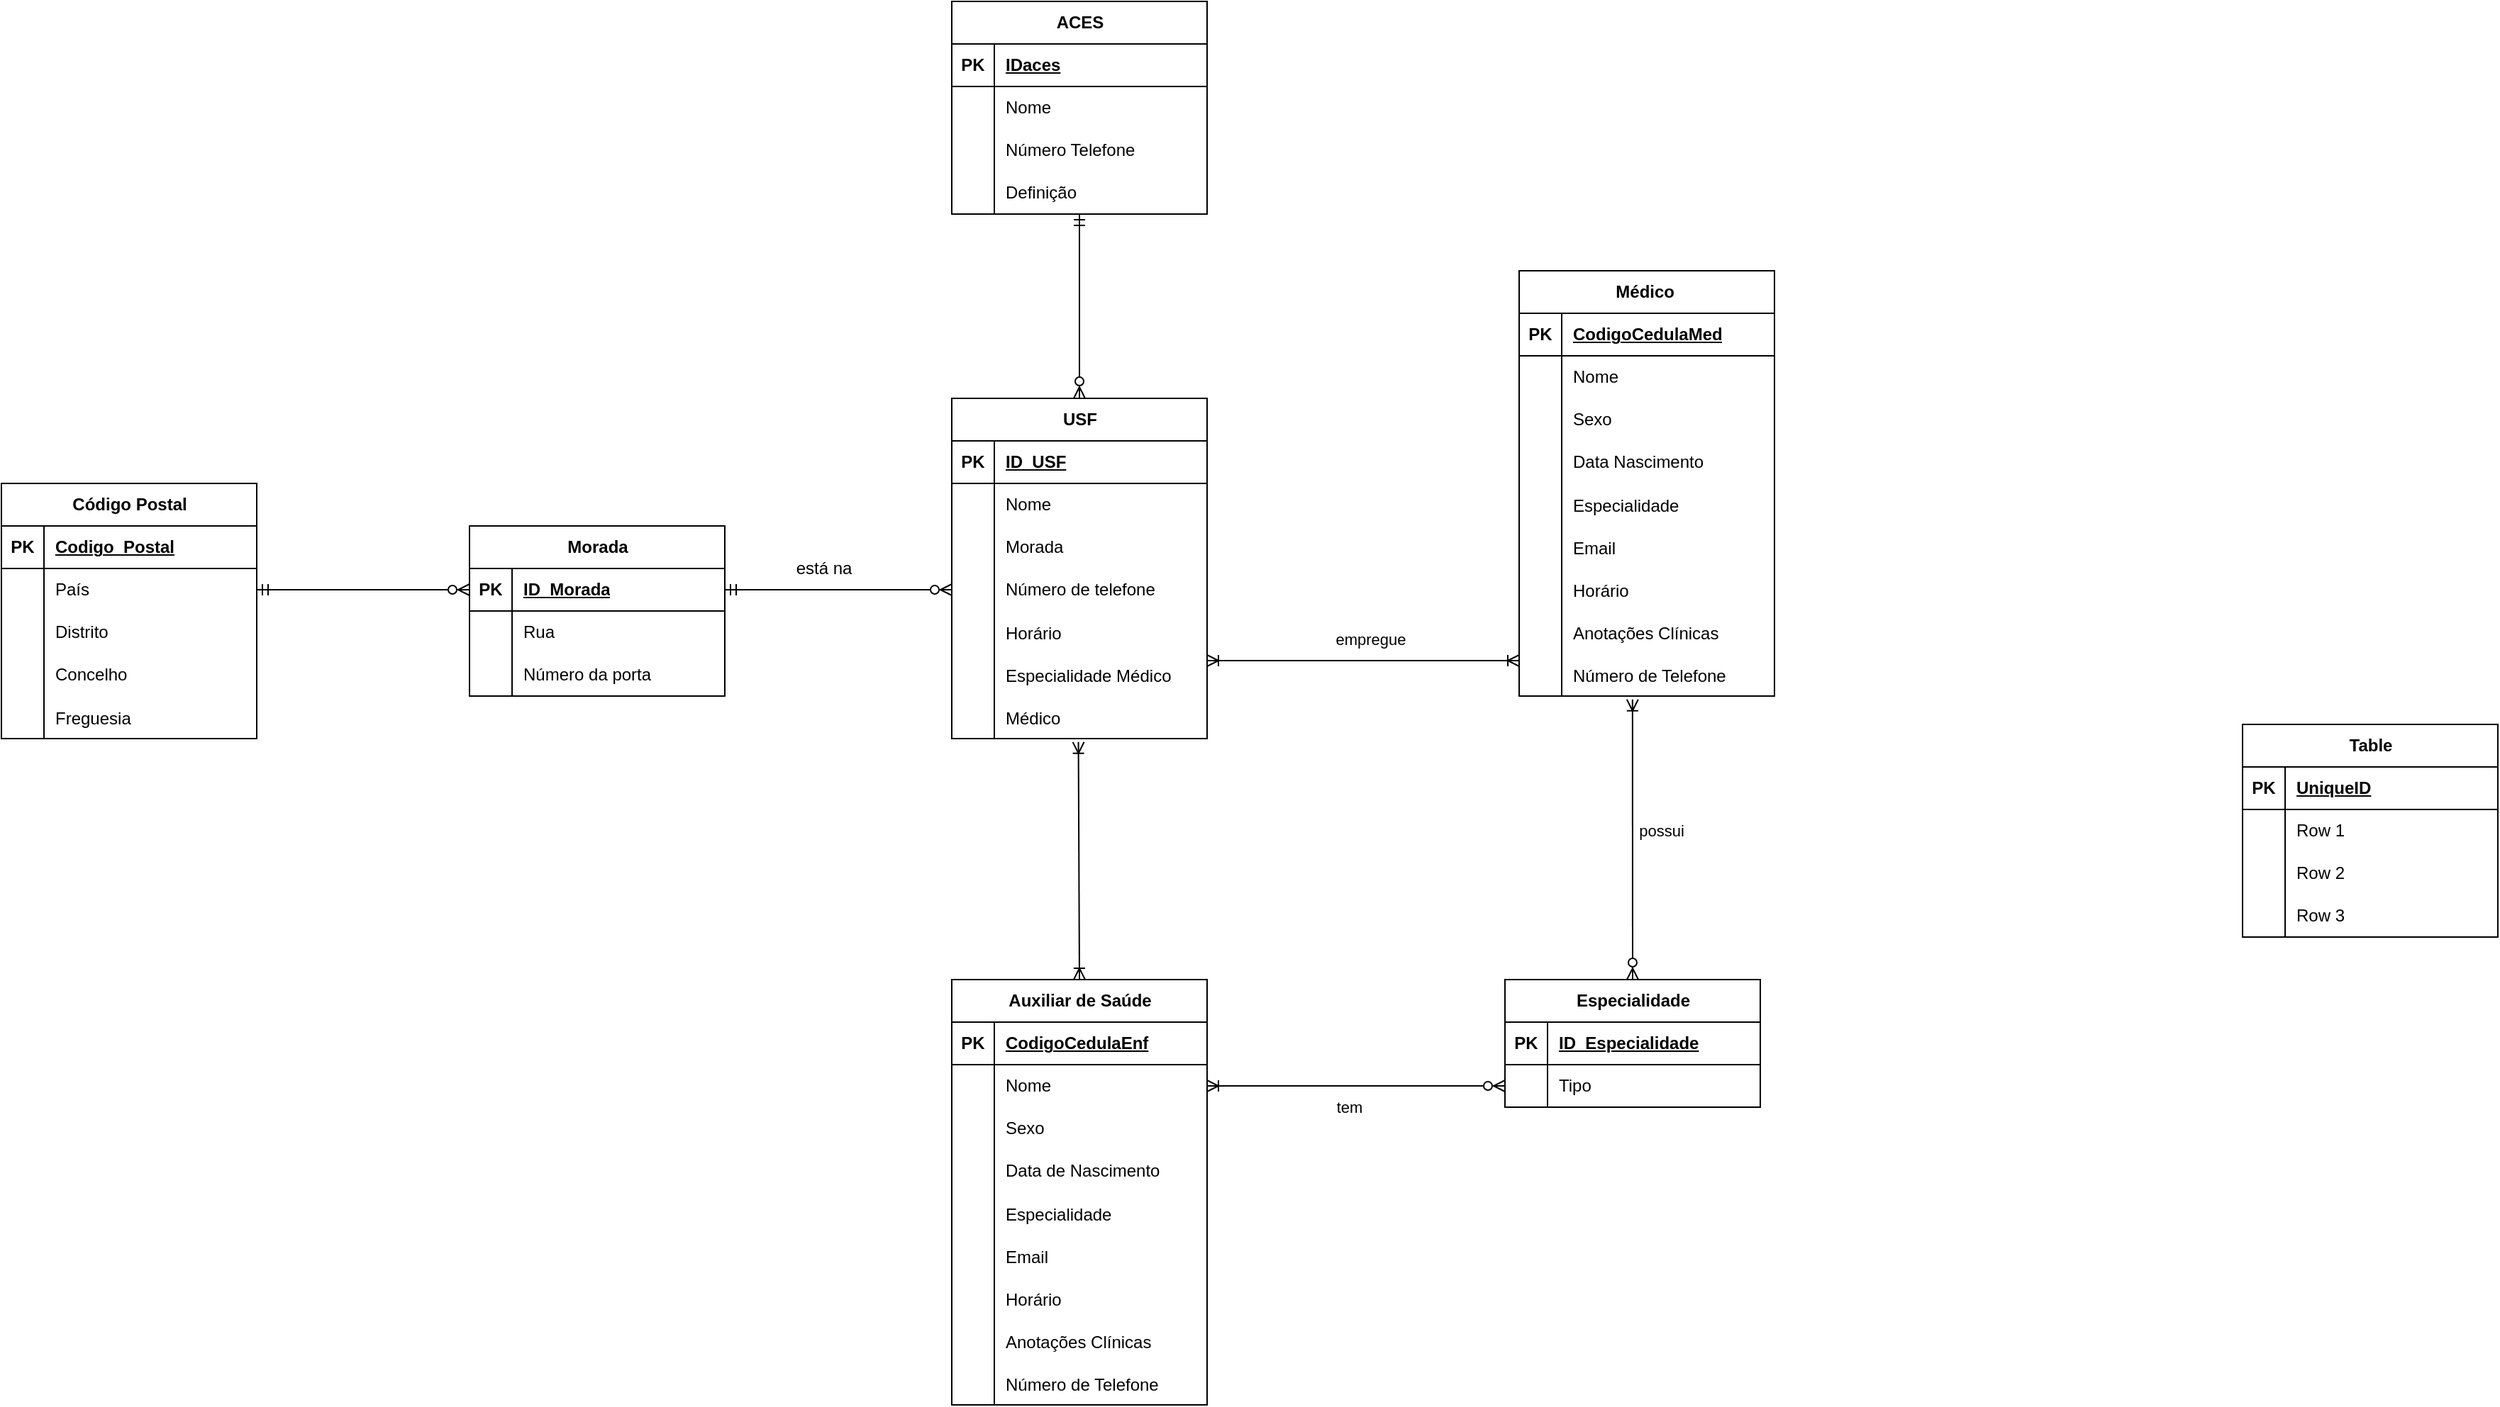 <mxfile version="22.1.7" type="device">
  <diagram id="R2lEEEUBdFMjLlhIrx00" name="Page-1">
    <mxGraphModel dx="1477" dy="1751" grid="1" gridSize="10" guides="1" tooltips="1" connect="1" arrows="1" fold="1" page="1" pageScale="1" pageWidth="850" pageHeight="1100" math="0" shadow="0" extFonts="Permanent Marker^https://fonts.googleapis.com/css?family=Permanent+Marker">
      <root>
        <mxCell id="0" />
        <mxCell id="1" parent="0" />
        <mxCell id="elpgl7ufbxn8hBwSYkPj-14" value="ACES" style="shape=table;startSize=30;container=1;collapsible=1;childLayout=tableLayout;fixedRows=1;rowLines=0;fontStyle=1;align=center;resizeLast=1;html=1;" parent="1" vertex="1">
          <mxGeometry x="860" y="-150" width="180" height="150" as="geometry" />
        </mxCell>
        <mxCell id="elpgl7ufbxn8hBwSYkPj-15" value="" style="shape=tableRow;horizontal=0;startSize=0;swimlaneHead=0;swimlaneBody=0;fillColor=none;collapsible=0;dropTarget=0;points=[[0,0.5],[1,0.5]];portConstraint=eastwest;top=0;left=0;right=0;bottom=1;" parent="elpgl7ufbxn8hBwSYkPj-14" vertex="1">
          <mxGeometry y="30" width="180" height="30" as="geometry" />
        </mxCell>
        <mxCell id="elpgl7ufbxn8hBwSYkPj-16" value="PK" style="shape=partialRectangle;connectable=0;fillColor=none;top=0;left=0;bottom=0;right=0;fontStyle=1;overflow=hidden;whiteSpace=wrap;html=1;" parent="elpgl7ufbxn8hBwSYkPj-15" vertex="1">
          <mxGeometry width="30" height="30" as="geometry">
            <mxRectangle width="30" height="30" as="alternateBounds" />
          </mxGeometry>
        </mxCell>
        <mxCell id="elpgl7ufbxn8hBwSYkPj-17" value="IDaces" style="shape=partialRectangle;connectable=0;fillColor=none;top=0;left=0;bottom=0;right=0;align=left;spacingLeft=6;fontStyle=5;overflow=hidden;whiteSpace=wrap;html=1;" parent="elpgl7ufbxn8hBwSYkPj-15" vertex="1">
          <mxGeometry x="30" width="150" height="30" as="geometry">
            <mxRectangle width="150" height="30" as="alternateBounds" />
          </mxGeometry>
        </mxCell>
        <mxCell id="elpgl7ufbxn8hBwSYkPj-18" value="" style="shape=tableRow;horizontal=0;startSize=0;swimlaneHead=0;swimlaneBody=0;fillColor=none;collapsible=0;dropTarget=0;points=[[0,0.5],[1,0.5]];portConstraint=eastwest;top=0;left=0;right=0;bottom=0;" parent="elpgl7ufbxn8hBwSYkPj-14" vertex="1">
          <mxGeometry y="60" width="180" height="30" as="geometry" />
        </mxCell>
        <mxCell id="elpgl7ufbxn8hBwSYkPj-19" value="" style="shape=partialRectangle;connectable=0;fillColor=none;top=0;left=0;bottom=0;right=0;editable=1;overflow=hidden;whiteSpace=wrap;html=1;" parent="elpgl7ufbxn8hBwSYkPj-18" vertex="1">
          <mxGeometry width="30" height="30" as="geometry">
            <mxRectangle width="30" height="30" as="alternateBounds" />
          </mxGeometry>
        </mxCell>
        <mxCell id="elpgl7ufbxn8hBwSYkPj-20" value="Nome" style="shape=partialRectangle;connectable=0;fillColor=none;top=0;left=0;bottom=0;right=0;align=left;spacingLeft=6;overflow=hidden;whiteSpace=wrap;html=1;" parent="elpgl7ufbxn8hBwSYkPj-18" vertex="1">
          <mxGeometry x="30" width="150" height="30" as="geometry">
            <mxRectangle width="150" height="30" as="alternateBounds" />
          </mxGeometry>
        </mxCell>
        <mxCell id="elpgl7ufbxn8hBwSYkPj-21" value="" style="shape=tableRow;horizontal=0;startSize=0;swimlaneHead=0;swimlaneBody=0;fillColor=none;collapsible=0;dropTarget=0;points=[[0,0.5],[1,0.5]];portConstraint=eastwest;top=0;left=0;right=0;bottom=0;" parent="elpgl7ufbxn8hBwSYkPj-14" vertex="1">
          <mxGeometry y="90" width="180" height="30" as="geometry" />
        </mxCell>
        <mxCell id="elpgl7ufbxn8hBwSYkPj-22" value="" style="shape=partialRectangle;connectable=0;fillColor=none;top=0;left=0;bottom=0;right=0;editable=1;overflow=hidden;whiteSpace=wrap;html=1;" parent="elpgl7ufbxn8hBwSYkPj-21" vertex="1">
          <mxGeometry width="30" height="30" as="geometry">
            <mxRectangle width="30" height="30" as="alternateBounds" />
          </mxGeometry>
        </mxCell>
        <mxCell id="elpgl7ufbxn8hBwSYkPj-23" value="Número Telefone" style="shape=partialRectangle;connectable=0;fillColor=none;top=0;left=0;bottom=0;right=0;align=left;spacingLeft=6;overflow=hidden;whiteSpace=wrap;html=1;" parent="elpgl7ufbxn8hBwSYkPj-21" vertex="1">
          <mxGeometry x="30" width="150" height="30" as="geometry">
            <mxRectangle width="150" height="30" as="alternateBounds" />
          </mxGeometry>
        </mxCell>
        <mxCell id="elpgl7ufbxn8hBwSYkPj-24" value="" style="shape=tableRow;horizontal=0;startSize=0;swimlaneHead=0;swimlaneBody=0;fillColor=none;collapsible=0;dropTarget=0;points=[[0,0.5],[1,0.5]];portConstraint=eastwest;top=0;left=0;right=0;bottom=0;" parent="elpgl7ufbxn8hBwSYkPj-14" vertex="1">
          <mxGeometry y="120" width="180" height="30" as="geometry" />
        </mxCell>
        <mxCell id="elpgl7ufbxn8hBwSYkPj-25" value="" style="shape=partialRectangle;connectable=0;fillColor=none;top=0;left=0;bottom=0;right=0;editable=1;overflow=hidden;whiteSpace=wrap;html=1;" parent="elpgl7ufbxn8hBwSYkPj-24" vertex="1">
          <mxGeometry width="30" height="30" as="geometry">
            <mxRectangle width="30" height="30" as="alternateBounds" />
          </mxGeometry>
        </mxCell>
        <mxCell id="elpgl7ufbxn8hBwSYkPj-26" value="Definição" style="shape=partialRectangle;connectable=0;fillColor=none;top=0;left=0;bottom=0;right=0;align=left;spacingLeft=6;overflow=hidden;whiteSpace=wrap;html=1;" parent="elpgl7ufbxn8hBwSYkPj-24" vertex="1">
          <mxGeometry x="30" width="150" height="30" as="geometry">
            <mxRectangle width="150" height="30" as="alternateBounds" />
          </mxGeometry>
        </mxCell>
        <mxCell id="elpgl7ufbxn8hBwSYkPj-40" value="Especialidade" style="shape=table;startSize=30;container=1;collapsible=1;childLayout=tableLayout;fixedRows=1;rowLines=0;fontStyle=1;align=center;resizeLast=1;html=1;" parent="1" vertex="1">
          <mxGeometry x="1250" y="540" width="180" height="90" as="geometry" />
        </mxCell>
        <mxCell id="elpgl7ufbxn8hBwSYkPj-41" value="" style="shape=tableRow;horizontal=0;startSize=0;swimlaneHead=0;swimlaneBody=0;fillColor=none;collapsible=0;dropTarget=0;points=[[0,0.5],[1,0.5]];portConstraint=eastwest;top=0;left=0;right=0;bottom=1;" parent="elpgl7ufbxn8hBwSYkPj-40" vertex="1">
          <mxGeometry y="30" width="180" height="30" as="geometry" />
        </mxCell>
        <mxCell id="elpgl7ufbxn8hBwSYkPj-42" value="PK" style="shape=partialRectangle;connectable=0;fillColor=none;top=0;left=0;bottom=0;right=0;fontStyle=1;overflow=hidden;whiteSpace=wrap;html=1;" parent="elpgl7ufbxn8hBwSYkPj-41" vertex="1">
          <mxGeometry width="30" height="30" as="geometry">
            <mxRectangle width="30" height="30" as="alternateBounds" />
          </mxGeometry>
        </mxCell>
        <mxCell id="elpgl7ufbxn8hBwSYkPj-43" value="ID_Especialidade" style="shape=partialRectangle;connectable=0;fillColor=none;top=0;left=0;bottom=0;right=0;align=left;spacingLeft=6;fontStyle=5;overflow=hidden;whiteSpace=wrap;html=1;" parent="elpgl7ufbxn8hBwSYkPj-41" vertex="1">
          <mxGeometry x="30" width="150" height="30" as="geometry">
            <mxRectangle width="150" height="30" as="alternateBounds" />
          </mxGeometry>
        </mxCell>
        <mxCell id="elpgl7ufbxn8hBwSYkPj-44" value="" style="shape=tableRow;horizontal=0;startSize=0;swimlaneHead=0;swimlaneBody=0;fillColor=none;collapsible=0;dropTarget=0;points=[[0,0.5],[1,0.5]];portConstraint=eastwest;top=0;left=0;right=0;bottom=0;" parent="elpgl7ufbxn8hBwSYkPj-40" vertex="1">
          <mxGeometry y="60" width="180" height="30" as="geometry" />
        </mxCell>
        <mxCell id="elpgl7ufbxn8hBwSYkPj-45" value="" style="shape=partialRectangle;connectable=0;fillColor=none;top=0;left=0;bottom=0;right=0;editable=1;overflow=hidden;whiteSpace=wrap;html=1;" parent="elpgl7ufbxn8hBwSYkPj-44" vertex="1">
          <mxGeometry width="30" height="30" as="geometry">
            <mxRectangle width="30" height="30" as="alternateBounds" />
          </mxGeometry>
        </mxCell>
        <mxCell id="elpgl7ufbxn8hBwSYkPj-46" value="Tipo" style="shape=partialRectangle;connectable=0;fillColor=none;top=0;left=0;bottom=0;right=0;align=left;spacingLeft=6;overflow=hidden;whiteSpace=wrap;html=1;" parent="elpgl7ufbxn8hBwSYkPj-44" vertex="1">
          <mxGeometry x="30" width="150" height="30" as="geometry">
            <mxRectangle width="150" height="30" as="alternateBounds" />
          </mxGeometry>
        </mxCell>
        <mxCell id="elpgl7ufbxn8hBwSYkPj-66" value="Código Postal" style="shape=table;startSize=30;container=1;collapsible=1;childLayout=tableLayout;fixedRows=1;rowLines=0;fontStyle=1;align=center;resizeLast=1;html=1;" parent="1" vertex="1">
          <mxGeometry x="190" y="190" width="180" height="180" as="geometry" />
        </mxCell>
        <mxCell id="elpgl7ufbxn8hBwSYkPj-67" value="" style="shape=tableRow;horizontal=0;startSize=0;swimlaneHead=0;swimlaneBody=0;fillColor=none;collapsible=0;dropTarget=0;points=[[0,0.5],[1,0.5]];portConstraint=eastwest;top=0;left=0;right=0;bottom=1;" parent="elpgl7ufbxn8hBwSYkPj-66" vertex="1">
          <mxGeometry y="30" width="180" height="30" as="geometry" />
        </mxCell>
        <mxCell id="elpgl7ufbxn8hBwSYkPj-68" value="PK" style="shape=partialRectangle;connectable=0;fillColor=none;top=0;left=0;bottom=0;right=0;fontStyle=1;overflow=hidden;whiteSpace=wrap;html=1;" parent="elpgl7ufbxn8hBwSYkPj-67" vertex="1">
          <mxGeometry width="30" height="30" as="geometry">
            <mxRectangle width="30" height="30" as="alternateBounds" />
          </mxGeometry>
        </mxCell>
        <mxCell id="elpgl7ufbxn8hBwSYkPj-69" value="Codigo_Postal" style="shape=partialRectangle;connectable=0;fillColor=none;top=0;left=0;bottom=0;right=0;align=left;spacingLeft=6;fontStyle=5;overflow=hidden;whiteSpace=wrap;html=1;" parent="elpgl7ufbxn8hBwSYkPj-67" vertex="1">
          <mxGeometry x="30" width="150" height="30" as="geometry">
            <mxRectangle width="150" height="30" as="alternateBounds" />
          </mxGeometry>
        </mxCell>
        <mxCell id="elpgl7ufbxn8hBwSYkPj-70" value="" style="shape=tableRow;horizontal=0;startSize=0;swimlaneHead=0;swimlaneBody=0;fillColor=none;collapsible=0;dropTarget=0;points=[[0,0.5],[1,0.5]];portConstraint=eastwest;top=0;left=0;right=0;bottom=0;" parent="elpgl7ufbxn8hBwSYkPj-66" vertex="1">
          <mxGeometry y="60" width="180" height="30" as="geometry" />
        </mxCell>
        <mxCell id="elpgl7ufbxn8hBwSYkPj-71" value="" style="shape=partialRectangle;connectable=0;fillColor=none;top=0;left=0;bottom=0;right=0;editable=1;overflow=hidden;whiteSpace=wrap;html=1;" parent="elpgl7ufbxn8hBwSYkPj-70" vertex="1">
          <mxGeometry width="30" height="30" as="geometry">
            <mxRectangle width="30" height="30" as="alternateBounds" />
          </mxGeometry>
        </mxCell>
        <mxCell id="elpgl7ufbxn8hBwSYkPj-72" value="País" style="shape=partialRectangle;connectable=0;fillColor=none;top=0;left=0;bottom=0;right=0;align=left;spacingLeft=6;overflow=hidden;whiteSpace=wrap;html=1;" parent="elpgl7ufbxn8hBwSYkPj-70" vertex="1">
          <mxGeometry x="30" width="150" height="30" as="geometry">
            <mxRectangle width="150" height="30" as="alternateBounds" />
          </mxGeometry>
        </mxCell>
        <mxCell id="elpgl7ufbxn8hBwSYkPj-73" value="" style="shape=tableRow;horizontal=0;startSize=0;swimlaneHead=0;swimlaneBody=0;fillColor=none;collapsible=0;dropTarget=0;points=[[0,0.5],[1,0.5]];portConstraint=eastwest;top=0;left=0;right=0;bottom=0;" parent="elpgl7ufbxn8hBwSYkPj-66" vertex="1">
          <mxGeometry y="90" width="180" height="30" as="geometry" />
        </mxCell>
        <mxCell id="elpgl7ufbxn8hBwSYkPj-74" value="" style="shape=partialRectangle;connectable=0;fillColor=none;top=0;left=0;bottom=0;right=0;editable=1;overflow=hidden;whiteSpace=wrap;html=1;" parent="elpgl7ufbxn8hBwSYkPj-73" vertex="1">
          <mxGeometry width="30" height="30" as="geometry">
            <mxRectangle width="30" height="30" as="alternateBounds" />
          </mxGeometry>
        </mxCell>
        <mxCell id="elpgl7ufbxn8hBwSYkPj-75" value="Distrito" style="shape=partialRectangle;connectable=0;fillColor=none;top=0;left=0;bottom=0;right=0;align=left;spacingLeft=6;overflow=hidden;whiteSpace=wrap;html=1;" parent="elpgl7ufbxn8hBwSYkPj-73" vertex="1">
          <mxGeometry x="30" width="150" height="30" as="geometry">
            <mxRectangle width="150" height="30" as="alternateBounds" />
          </mxGeometry>
        </mxCell>
        <mxCell id="elpgl7ufbxn8hBwSYkPj-76" value="" style="shape=tableRow;horizontal=0;startSize=0;swimlaneHead=0;swimlaneBody=0;fillColor=none;collapsible=0;dropTarget=0;points=[[0,0.5],[1,0.5]];portConstraint=eastwest;top=0;left=0;right=0;bottom=0;" parent="elpgl7ufbxn8hBwSYkPj-66" vertex="1">
          <mxGeometry y="120" width="180" height="30" as="geometry" />
        </mxCell>
        <mxCell id="elpgl7ufbxn8hBwSYkPj-77" value="" style="shape=partialRectangle;connectable=0;fillColor=none;top=0;left=0;bottom=0;right=0;editable=1;overflow=hidden;whiteSpace=wrap;html=1;" parent="elpgl7ufbxn8hBwSYkPj-76" vertex="1">
          <mxGeometry width="30" height="30" as="geometry">
            <mxRectangle width="30" height="30" as="alternateBounds" />
          </mxGeometry>
        </mxCell>
        <mxCell id="elpgl7ufbxn8hBwSYkPj-78" value="Concelho" style="shape=partialRectangle;connectable=0;fillColor=none;top=0;left=0;bottom=0;right=0;align=left;spacingLeft=6;overflow=hidden;whiteSpace=wrap;html=1;" parent="elpgl7ufbxn8hBwSYkPj-76" vertex="1">
          <mxGeometry x="30" width="150" height="30" as="geometry">
            <mxRectangle width="150" height="30" as="alternateBounds" />
          </mxGeometry>
        </mxCell>
        <mxCell id="pDfjs0DP6mjAbWYFctpb-4" value="" style="shape=tableRow;horizontal=0;startSize=0;swimlaneHead=0;swimlaneBody=0;fillColor=none;collapsible=0;dropTarget=0;points=[[0,0.5],[1,0.5]];portConstraint=eastwest;top=0;left=0;right=0;bottom=0;" vertex="1" parent="elpgl7ufbxn8hBwSYkPj-66">
          <mxGeometry y="150" width="180" height="30" as="geometry" />
        </mxCell>
        <mxCell id="pDfjs0DP6mjAbWYFctpb-5" value="" style="shape=partialRectangle;connectable=0;fillColor=none;top=0;left=0;bottom=0;right=0;editable=1;overflow=hidden;" vertex="1" parent="pDfjs0DP6mjAbWYFctpb-4">
          <mxGeometry width="30" height="30" as="geometry">
            <mxRectangle width="30" height="30" as="alternateBounds" />
          </mxGeometry>
        </mxCell>
        <mxCell id="pDfjs0DP6mjAbWYFctpb-6" value="Freguesia" style="shape=partialRectangle;connectable=0;fillColor=none;top=0;left=0;bottom=0;right=0;align=left;spacingLeft=6;overflow=hidden;" vertex="1" parent="pDfjs0DP6mjAbWYFctpb-4">
          <mxGeometry x="30" width="150" height="30" as="geometry">
            <mxRectangle width="150" height="30" as="alternateBounds" />
          </mxGeometry>
        </mxCell>
        <mxCell id="elpgl7ufbxn8hBwSYkPj-79" value="Morada" style="shape=table;startSize=30;container=1;collapsible=1;childLayout=tableLayout;fixedRows=1;rowLines=0;fontStyle=1;align=center;resizeLast=1;html=1;" parent="1" vertex="1">
          <mxGeometry x="520" y="220" width="180" height="120" as="geometry" />
        </mxCell>
        <mxCell id="elpgl7ufbxn8hBwSYkPj-80" value="" style="shape=tableRow;horizontal=0;startSize=0;swimlaneHead=0;swimlaneBody=0;fillColor=none;collapsible=0;dropTarget=0;points=[[0,0.5],[1,0.5]];portConstraint=eastwest;top=0;left=0;right=0;bottom=1;" parent="elpgl7ufbxn8hBwSYkPj-79" vertex="1">
          <mxGeometry y="30" width="180" height="30" as="geometry" />
        </mxCell>
        <mxCell id="elpgl7ufbxn8hBwSYkPj-81" value="PK" style="shape=partialRectangle;connectable=0;fillColor=none;top=0;left=0;bottom=0;right=0;fontStyle=1;overflow=hidden;whiteSpace=wrap;html=1;" parent="elpgl7ufbxn8hBwSYkPj-80" vertex="1">
          <mxGeometry width="30" height="30" as="geometry">
            <mxRectangle width="30" height="30" as="alternateBounds" />
          </mxGeometry>
        </mxCell>
        <mxCell id="elpgl7ufbxn8hBwSYkPj-82" value="ID_Morada" style="shape=partialRectangle;connectable=0;fillColor=none;top=0;left=0;bottom=0;right=0;align=left;spacingLeft=6;fontStyle=5;overflow=hidden;whiteSpace=wrap;html=1;" parent="elpgl7ufbxn8hBwSYkPj-80" vertex="1">
          <mxGeometry x="30" width="150" height="30" as="geometry">
            <mxRectangle width="150" height="30" as="alternateBounds" />
          </mxGeometry>
        </mxCell>
        <mxCell id="elpgl7ufbxn8hBwSYkPj-83" value="" style="shape=tableRow;horizontal=0;startSize=0;swimlaneHead=0;swimlaneBody=0;fillColor=none;collapsible=0;dropTarget=0;points=[[0,0.5],[1,0.5]];portConstraint=eastwest;top=0;left=0;right=0;bottom=0;" parent="elpgl7ufbxn8hBwSYkPj-79" vertex="1">
          <mxGeometry y="60" width="180" height="30" as="geometry" />
        </mxCell>
        <mxCell id="elpgl7ufbxn8hBwSYkPj-84" value="" style="shape=partialRectangle;connectable=0;fillColor=none;top=0;left=0;bottom=0;right=0;editable=1;overflow=hidden;whiteSpace=wrap;html=1;" parent="elpgl7ufbxn8hBwSYkPj-83" vertex="1">
          <mxGeometry width="30" height="30" as="geometry">
            <mxRectangle width="30" height="30" as="alternateBounds" />
          </mxGeometry>
        </mxCell>
        <mxCell id="elpgl7ufbxn8hBwSYkPj-85" value="Rua" style="shape=partialRectangle;connectable=0;fillColor=none;top=0;left=0;bottom=0;right=0;align=left;spacingLeft=6;overflow=hidden;whiteSpace=wrap;html=1;" parent="elpgl7ufbxn8hBwSYkPj-83" vertex="1">
          <mxGeometry x="30" width="150" height="30" as="geometry">
            <mxRectangle width="150" height="30" as="alternateBounds" />
          </mxGeometry>
        </mxCell>
        <mxCell id="elpgl7ufbxn8hBwSYkPj-86" value="" style="shape=tableRow;horizontal=0;startSize=0;swimlaneHead=0;swimlaneBody=0;fillColor=none;collapsible=0;dropTarget=0;points=[[0,0.5],[1,0.5]];portConstraint=eastwest;top=0;left=0;right=0;bottom=0;" parent="elpgl7ufbxn8hBwSYkPj-79" vertex="1">
          <mxGeometry y="90" width="180" height="30" as="geometry" />
        </mxCell>
        <mxCell id="elpgl7ufbxn8hBwSYkPj-87" value="" style="shape=partialRectangle;connectable=0;fillColor=none;top=0;left=0;bottom=0;right=0;editable=1;overflow=hidden;whiteSpace=wrap;html=1;" parent="elpgl7ufbxn8hBwSYkPj-86" vertex="1">
          <mxGeometry width="30" height="30" as="geometry">
            <mxRectangle width="30" height="30" as="alternateBounds" />
          </mxGeometry>
        </mxCell>
        <mxCell id="elpgl7ufbxn8hBwSYkPj-88" value="Número da porta" style="shape=partialRectangle;connectable=0;fillColor=none;top=0;left=0;bottom=0;right=0;align=left;spacingLeft=6;overflow=hidden;whiteSpace=wrap;html=1;" parent="elpgl7ufbxn8hBwSYkPj-86" vertex="1">
          <mxGeometry x="30" width="150" height="30" as="geometry">
            <mxRectangle width="150" height="30" as="alternateBounds" />
          </mxGeometry>
        </mxCell>
        <mxCell id="elpgl7ufbxn8hBwSYkPj-105" value="" style="fontSize=12;html=1;endArrow=ERzeroToMany;startArrow=ERmandOne;rounded=0;entryX=0.5;entryY=0;entryDx=0;entryDy=0;" parent="1" source="elpgl7ufbxn8hBwSYkPj-24" target="1Ovfz1eOxjqDAELUPtGN-67" edge="1">
          <mxGeometry width="100" height="100" relative="1" as="geometry">
            <mxPoint x="610" y="110" as="sourcePoint" />
            <mxPoint x="950" y="240" as="targetPoint" />
          </mxGeometry>
        </mxCell>
        <mxCell id="elpgl7ufbxn8hBwSYkPj-109" value="" style="fontSize=12;html=1;endArrow=ERoneToMany;startArrow=ERoneToMany;rounded=0;exitX=1;exitY=0.5;exitDx=0;exitDy=0;" parent="1" edge="1">
          <mxGeometry width="100" height="100" relative="1" as="geometry">
            <mxPoint x="1040" y="315" as="sourcePoint" />
            <mxPoint x="1260" y="315" as="targetPoint" />
          </mxGeometry>
        </mxCell>
        <mxCell id="elpgl7ufbxn8hBwSYkPj-122" value="empregue" style="edgeLabel;html=1;align=center;verticalAlign=middle;resizable=0;points=[];" parent="elpgl7ufbxn8hBwSYkPj-109" vertex="1" connectable="0">
          <mxGeometry x="0.039" y="1" relative="1" as="geometry">
            <mxPoint y="-14" as="offset" />
          </mxGeometry>
        </mxCell>
        <mxCell id="elpgl7ufbxn8hBwSYkPj-110" value="" style="fontSize=12;html=1;endArrow=ERoneToMany;startArrow=ERzeroToMany;rounded=0;exitX=0.5;exitY=0;exitDx=0;exitDy=0;entryX=0.444;entryY=1.078;entryDx=0;entryDy=0;entryPerimeter=0;" parent="1" source="elpgl7ufbxn8hBwSYkPj-40" target="1Ovfz1eOxjqDAELUPtGN-32" edge="1">
          <mxGeometry width="100" height="100" relative="1" as="geometry">
            <mxPoint x="1340" y="100" as="sourcePoint" />
            <mxPoint x="1340" y="390" as="targetPoint" />
          </mxGeometry>
        </mxCell>
        <mxCell id="elpgl7ufbxn8hBwSYkPj-124" value="possui" style="edgeLabel;html=1;align=center;verticalAlign=middle;resizable=0;points=[];" parent="elpgl7ufbxn8hBwSYkPj-110" vertex="1" connectable="0">
          <mxGeometry x="0.062" relative="1" as="geometry">
            <mxPoint x="20" as="offset" />
          </mxGeometry>
        </mxCell>
        <mxCell id="elpgl7ufbxn8hBwSYkPj-111" value="" style="fontSize=12;html=1;endArrow=ERoneToMany;startArrow=ERzeroToMany;rounded=0;entryX=1;entryY=0.5;entryDx=0;entryDy=0;exitX=0;exitY=0.5;exitDx=0;exitDy=0;" parent="1" source="elpgl7ufbxn8hBwSYkPj-44" target="1Ovfz1eOxjqDAELUPtGN-40" edge="1">
          <mxGeometry width="100" height="100" relative="1" as="geometry">
            <mxPoint x="1430" y="30" as="sourcePoint" />
            <mxPoint x="1040" y="615" as="targetPoint" />
          </mxGeometry>
        </mxCell>
        <mxCell id="elpgl7ufbxn8hBwSYkPj-123" value="tem" style="edgeLabel;html=1;align=center;verticalAlign=middle;resizable=0;points=[];" parent="elpgl7ufbxn8hBwSYkPj-111" vertex="1" connectable="0">
          <mxGeometry x="0.208" y="1" relative="1" as="geometry">
            <mxPoint x="17" y="14" as="offset" />
          </mxGeometry>
        </mxCell>
        <mxCell id="elpgl7ufbxn8hBwSYkPj-112" value="" style="fontSize=12;html=1;endArrow=ERoneToMany;startArrow=ERoneToMany;rounded=0;entryX=0.5;entryY=0;entryDx=0;entryDy=0;exitX=0.496;exitY=1.08;exitDx=0;exitDy=0;exitPerimeter=0;" parent="1" source="1Ovfz1eOxjqDAELUPtGN-86" target="1Ovfz1eOxjqDAELUPtGN-36" edge="1">
          <mxGeometry width="100" height="100" relative="1" as="geometry">
            <mxPoint x="950" y="390" as="sourcePoint" />
            <mxPoint x="950" y="540" as="targetPoint" />
          </mxGeometry>
        </mxCell>
        <mxCell id="1Ovfz1eOxjqDAELUPtGN-4" value="Médico&amp;nbsp;" style="shape=table;startSize=30;container=1;collapsible=1;childLayout=tableLayout;fixedRows=1;rowLines=0;fontStyle=1;align=center;resizeLast=1;html=1;" parent="1" vertex="1">
          <mxGeometry x="1260" y="40" width="180" height="300" as="geometry" />
        </mxCell>
        <mxCell id="1Ovfz1eOxjqDAELUPtGN-5" value="" style="shape=tableRow;horizontal=0;startSize=0;swimlaneHead=0;swimlaneBody=0;fillColor=none;collapsible=0;dropTarget=0;points=[[0,0.5],[1,0.5]];portConstraint=eastwest;top=0;left=0;right=0;bottom=1;" parent="1Ovfz1eOxjqDAELUPtGN-4" vertex="1">
          <mxGeometry y="30" width="180" height="30" as="geometry" />
        </mxCell>
        <mxCell id="1Ovfz1eOxjqDAELUPtGN-6" value="PK" style="shape=partialRectangle;connectable=0;fillColor=none;top=0;left=0;bottom=0;right=0;fontStyle=1;overflow=hidden;whiteSpace=wrap;html=1;" parent="1Ovfz1eOxjqDAELUPtGN-5" vertex="1">
          <mxGeometry width="30" height="30" as="geometry">
            <mxRectangle width="30" height="30" as="alternateBounds" />
          </mxGeometry>
        </mxCell>
        <mxCell id="1Ovfz1eOxjqDAELUPtGN-7" value="CodigoCedulaMed" style="shape=partialRectangle;connectable=0;fillColor=none;top=0;left=0;bottom=0;right=0;align=left;spacingLeft=6;fontStyle=5;overflow=hidden;whiteSpace=wrap;html=1;" parent="1Ovfz1eOxjqDAELUPtGN-5" vertex="1">
          <mxGeometry x="30" width="150" height="30" as="geometry">
            <mxRectangle width="150" height="30" as="alternateBounds" />
          </mxGeometry>
        </mxCell>
        <mxCell id="1Ovfz1eOxjqDAELUPtGN-11" value="" style="shape=tableRow;horizontal=0;startSize=0;swimlaneHead=0;swimlaneBody=0;fillColor=none;collapsible=0;dropTarget=0;points=[[0,0.5],[1,0.5]];portConstraint=eastwest;top=0;left=0;right=0;bottom=0;" parent="1Ovfz1eOxjqDAELUPtGN-4" vertex="1">
          <mxGeometry y="60" width="180" height="30" as="geometry" />
        </mxCell>
        <mxCell id="1Ovfz1eOxjqDAELUPtGN-12" value="" style="shape=partialRectangle;connectable=0;fillColor=none;top=0;left=0;bottom=0;right=0;editable=1;overflow=hidden;whiteSpace=wrap;html=1;" parent="1Ovfz1eOxjqDAELUPtGN-11" vertex="1">
          <mxGeometry width="30" height="30" as="geometry">
            <mxRectangle width="30" height="30" as="alternateBounds" />
          </mxGeometry>
        </mxCell>
        <mxCell id="1Ovfz1eOxjqDAELUPtGN-13" value="Nome" style="shape=partialRectangle;connectable=0;fillColor=none;top=0;left=0;bottom=0;right=0;align=left;spacingLeft=6;overflow=hidden;whiteSpace=wrap;html=1;" parent="1Ovfz1eOxjqDAELUPtGN-11" vertex="1">
          <mxGeometry x="30" width="150" height="30" as="geometry">
            <mxRectangle width="150" height="30" as="alternateBounds" />
          </mxGeometry>
        </mxCell>
        <mxCell id="1Ovfz1eOxjqDAELUPtGN-14" value="" style="shape=tableRow;horizontal=0;startSize=0;swimlaneHead=0;swimlaneBody=0;fillColor=none;collapsible=0;dropTarget=0;points=[[0,0.5],[1,0.5]];portConstraint=eastwest;top=0;left=0;right=0;bottom=0;" parent="1Ovfz1eOxjqDAELUPtGN-4" vertex="1">
          <mxGeometry y="90" width="180" height="30" as="geometry" />
        </mxCell>
        <mxCell id="1Ovfz1eOxjqDAELUPtGN-15" value="" style="shape=partialRectangle;connectable=0;fillColor=none;top=0;left=0;bottom=0;right=0;editable=1;overflow=hidden;whiteSpace=wrap;html=1;" parent="1Ovfz1eOxjqDAELUPtGN-14" vertex="1">
          <mxGeometry width="30" height="30" as="geometry">
            <mxRectangle width="30" height="30" as="alternateBounds" />
          </mxGeometry>
        </mxCell>
        <mxCell id="1Ovfz1eOxjqDAELUPtGN-16" value="Sexo" style="shape=partialRectangle;connectable=0;fillColor=none;top=0;left=0;bottom=0;right=0;align=left;spacingLeft=6;overflow=hidden;whiteSpace=wrap;html=1;" parent="1Ovfz1eOxjqDAELUPtGN-14" vertex="1">
          <mxGeometry x="30" width="150" height="30" as="geometry">
            <mxRectangle width="150" height="30" as="alternateBounds" />
          </mxGeometry>
        </mxCell>
        <mxCell id="1Ovfz1eOxjqDAELUPtGN-17" value="" style="shape=tableRow;horizontal=0;startSize=0;swimlaneHead=0;swimlaneBody=0;fillColor=none;collapsible=0;dropTarget=0;points=[[0,0.5],[1,0.5]];portConstraint=eastwest;top=0;left=0;right=0;bottom=0;" parent="1Ovfz1eOxjqDAELUPtGN-4" vertex="1">
          <mxGeometry y="120" width="180" height="30" as="geometry" />
        </mxCell>
        <mxCell id="1Ovfz1eOxjqDAELUPtGN-18" value="" style="shape=partialRectangle;connectable=0;fillColor=none;top=0;left=0;bottom=0;right=0;editable=1;overflow=hidden;whiteSpace=wrap;html=1;" parent="1Ovfz1eOxjqDAELUPtGN-17" vertex="1">
          <mxGeometry width="30" height="30" as="geometry">
            <mxRectangle width="30" height="30" as="alternateBounds" />
          </mxGeometry>
        </mxCell>
        <mxCell id="1Ovfz1eOxjqDAELUPtGN-19" value="Data Nascimento" style="shape=partialRectangle;connectable=0;fillColor=none;top=0;left=0;bottom=0;right=0;align=left;spacingLeft=6;overflow=hidden;whiteSpace=wrap;html=1;" parent="1Ovfz1eOxjqDAELUPtGN-17" vertex="1">
          <mxGeometry x="30" width="150" height="30" as="geometry">
            <mxRectangle width="150" height="30" as="alternateBounds" />
          </mxGeometry>
        </mxCell>
        <mxCell id="1Ovfz1eOxjqDAELUPtGN-20" value="" style="shape=tableRow;horizontal=0;startSize=0;swimlaneHead=0;swimlaneBody=0;fillColor=none;collapsible=0;dropTarget=0;points=[[0,0.5],[1,0.5]];portConstraint=eastwest;top=0;left=0;right=0;bottom=0;" parent="1Ovfz1eOxjqDAELUPtGN-4" vertex="1">
          <mxGeometry y="150" width="180" height="30" as="geometry" />
        </mxCell>
        <mxCell id="1Ovfz1eOxjqDAELUPtGN-21" value="" style="shape=partialRectangle;connectable=0;fillColor=none;top=0;left=0;bottom=0;right=0;editable=1;overflow=hidden;" parent="1Ovfz1eOxjqDAELUPtGN-20" vertex="1">
          <mxGeometry width="30" height="30" as="geometry">
            <mxRectangle width="30" height="30" as="alternateBounds" />
          </mxGeometry>
        </mxCell>
        <mxCell id="1Ovfz1eOxjqDAELUPtGN-22" value="Especialidade" style="shape=partialRectangle;connectable=0;fillColor=none;top=0;left=0;bottom=0;right=0;align=left;spacingLeft=6;overflow=hidden;" parent="1Ovfz1eOxjqDAELUPtGN-20" vertex="1">
          <mxGeometry x="30" width="150" height="30" as="geometry">
            <mxRectangle width="150" height="30" as="alternateBounds" />
          </mxGeometry>
        </mxCell>
        <mxCell id="1Ovfz1eOxjqDAELUPtGN-23" value="" style="shape=tableRow;horizontal=0;startSize=0;swimlaneHead=0;swimlaneBody=0;fillColor=none;collapsible=0;dropTarget=0;points=[[0,0.5],[1,0.5]];portConstraint=eastwest;top=0;left=0;right=0;bottom=0;" parent="1Ovfz1eOxjqDAELUPtGN-4" vertex="1">
          <mxGeometry y="180" width="180" height="30" as="geometry" />
        </mxCell>
        <mxCell id="1Ovfz1eOxjqDAELUPtGN-24" value="" style="shape=partialRectangle;connectable=0;fillColor=none;top=0;left=0;bottom=0;right=0;editable=1;overflow=hidden;" parent="1Ovfz1eOxjqDAELUPtGN-23" vertex="1">
          <mxGeometry width="30" height="30" as="geometry">
            <mxRectangle width="30" height="30" as="alternateBounds" />
          </mxGeometry>
        </mxCell>
        <mxCell id="1Ovfz1eOxjqDAELUPtGN-25" value="Email" style="shape=partialRectangle;connectable=0;fillColor=none;top=0;left=0;bottom=0;right=0;align=left;spacingLeft=6;overflow=hidden;" parent="1Ovfz1eOxjqDAELUPtGN-23" vertex="1">
          <mxGeometry x="30" width="150" height="30" as="geometry">
            <mxRectangle width="150" height="30" as="alternateBounds" />
          </mxGeometry>
        </mxCell>
        <mxCell id="1Ovfz1eOxjqDAELUPtGN-26" value="" style="shape=tableRow;horizontal=0;startSize=0;swimlaneHead=0;swimlaneBody=0;fillColor=none;collapsible=0;dropTarget=0;points=[[0,0.5],[1,0.5]];portConstraint=eastwest;top=0;left=0;right=0;bottom=0;" parent="1Ovfz1eOxjqDAELUPtGN-4" vertex="1">
          <mxGeometry y="210" width="180" height="30" as="geometry" />
        </mxCell>
        <mxCell id="1Ovfz1eOxjqDAELUPtGN-27" value="" style="shape=partialRectangle;connectable=0;fillColor=none;top=0;left=0;bottom=0;right=0;editable=1;overflow=hidden;" parent="1Ovfz1eOxjqDAELUPtGN-26" vertex="1">
          <mxGeometry width="30" height="30" as="geometry">
            <mxRectangle width="30" height="30" as="alternateBounds" />
          </mxGeometry>
        </mxCell>
        <mxCell id="1Ovfz1eOxjqDAELUPtGN-28" value="Horário" style="shape=partialRectangle;connectable=0;fillColor=none;top=0;left=0;bottom=0;right=0;align=left;spacingLeft=6;overflow=hidden;" parent="1Ovfz1eOxjqDAELUPtGN-26" vertex="1">
          <mxGeometry x="30" width="150" height="30" as="geometry">
            <mxRectangle width="150" height="30" as="alternateBounds" />
          </mxGeometry>
        </mxCell>
        <mxCell id="1Ovfz1eOxjqDAELUPtGN-29" value="" style="shape=tableRow;horizontal=0;startSize=0;swimlaneHead=0;swimlaneBody=0;fillColor=none;collapsible=0;dropTarget=0;points=[[0,0.5],[1,0.5]];portConstraint=eastwest;top=0;left=0;right=0;bottom=0;" parent="1Ovfz1eOxjqDAELUPtGN-4" vertex="1">
          <mxGeometry y="240" width="180" height="30" as="geometry" />
        </mxCell>
        <mxCell id="1Ovfz1eOxjqDAELUPtGN-30" value="" style="shape=partialRectangle;connectable=0;fillColor=none;top=0;left=0;bottom=0;right=0;editable=1;overflow=hidden;" parent="1Ovfz1eOxjqDAELUPtGN-29" vertex="1">
          <mxGeometry width="30" height="30" as="geometry">
            <mxRectangle width="30" height="30" as="alternateBounds" />
          </mxGeometry>
        </mxCell>
        <mxCell id="1Ovfz1eOxjqDAELUPtGN-31" value="Anotações Clínicas" style="shape=partialRectangle;connectable=0;fillColor=none;top=0;left=0;bottom=0;right=0;align=left;spacingLeft=6;overflow=hidden;" parent="1Ovfz1eOxjqDAELUPtGN-29" vertex="1">
          <mxGeometry x="30" width="150" height="30" as="geometry">
            <mxRectangle width="150" height="30" as="alternateBounds" />
          </mxGeometry>
        </mxCell>
        <mxCell id="1Ovfz1eOxjqDAELUPtGN-32" value="" style="shape=tableRow;horizontal=0;startSize=0;swimlaneHead=0;swimlaneBody=0;fillColor=none;collapsible=0;dropTarget=0;points=[[0,0.5],[1,0.5]];portConstraint=eastwest;top=0;left=0;right=0;bottom=0;" parent="1Ovfz1eOxjqDAELUPtGN-4" vertex="1">
          <mxGeometry y="270" width="180" height="30" as="geometry" />
        </mxCell>
        <mxCell id="1Ovfz1eOxjqDAELUPtGN-33" value="" style="shape=partialRectangle;connectable=0;fillColor=none;top=0;left=0;bottom=0;right=0;editable=1;overflow=hidden;" parent="1Ovfz1eOxjqDAELUPtGN-32" vertex="1">
          <mxGeometry width="30" height="30" as="geometry">
            <mxRectangle width="30" height="30" as="alternateBounds" />
          </mxGeometry>
        </mxCell>
        <mxCell id="1Ovfz1eOxjqDAELUPtGN-34" value="Número de Telefone" style="shape=partialRectangle;connectable=0;fillColor=none;top=0;left=0;bottom=0;right=0;align=left;spacingLeft=6;overflow=hidden;" parent="1Ovfz1eOxjqDAELUPtGN-32" vertex="1">
          <mxGeometry x="30" width="150" height="30" as="geometry">
            <mxRectangle width="150" height="30" as="alternateBounds" />
          </mxGeometry>
        </mxCell>
        <mxCell id="1Ovfz1eOxjqDAELUPtGN-36" value="Auxiliar de Saúde" style="shape=table;startSize=30;container=1;collapsible=1;childLayout=tableLayout;fixedRows=1;rowLines=0;fontStyle=1;align=center;resizeLast=1;html=1;" parent="1" vertex="1">
          <mxGeometry x="860" y="540" width="180" height="300" as="geometry" />
        </mxCell>
        <mxCell id="1Ovfz1eOxjqDAELUPtGN-37" value="" style="shape=tableRow;horizontal=0;startSize=0;swimlaneHead=0;swimlaneBody=0;fillColor=none;collapsible=0;dropTarget=0;points=[[0,0.5],[1,0.5]];portConstraint=eastwest;top=0;left=0;right=0;bottom=1;" parent="1Ovfz1eOxjqDAELUPtGN-36" vertex="1">
          <mxGeometry y="30" width="180" height="30" as="geometry" />
        </mxCell>
        <mxCell id="1Ovfz1eOxjqDAELUPtGN-38" value="PK" style="shape=partialRectangle;connectable=0;fillColor=none;top=0;left=0;bottom=0;right=0;fontStyle=1;overflow=hidden;whiteSpace=wrap;html=1;" parent="1Ovfz1eOxjqDAELUPtGN-37" vertex="1">
          <mxGeometry width="30" height="30" as="geometry">
            <mxRectangle width="30" height="30" as="alternateBounds" />
          </mxGeometry>
        </mxCell>
        <mxCell id="1Ovfz1eOxjqDAELUPtGN-39" value="CodigoCedulaEnf" style="shape=partialRectangle;connectable=0;fillColor=none;top=0;left=0;bottom=0;right=0;align=left;spacingLeft=6;fontStyle=5;overflow=hidden;whiteSpace=wrap;html=1;" parent="1Ovfz1eOxjqDAELUPtGN-37" vertex="1">
          <mxGeometry x="30" width="150" height="30" as="geometry">
            <mxRectangle width="150" height="30" as="alternateBounds" />
          </mxGeometry>
        </mxCell>
        <mxCell id="1Ovfz1eOxjqDAELUPtGN-40" value="" style="shape=tableRow;horizontal=0;startSize=0;swimlaneHead=0;swimlaneBody=0;fillColor=none;collapsible=0;dropTarget=0;points=[[0,0.5],[1,0.5]];portConstraint=eastwest;top=0;left=0;right=0;bottom=0;" parent="1Ovfz1eOxjqDAELUPtGN-36" vertex="1">
          <mxGeometry y="60" width="180" height="30" as="geometry" />
        </mxCell>
        <mxCell id="1Ovfz1eOxjqDAELUPtGN-41" value="" style="shape=partialRectangle;connectable=0;fillColor=none;top=0;left=0;bottom=0;right=0;editable=1;overflow=hidden;whiteSpace=wrap;html=1;" parent="1Ovfz1eOxjqDAELUPtGN-40" vertex="1">
          <mxGeometry width="30" height="30" as="geometry">
            <mxRectangle width="30" height="30" as="alternateBounds" />
          </mxGeometry>
        </mxCell>
        <mxCell id="1Ovfz1eOxjqDAELUPtGN-42" value="Nome" style="shape=partialRectangle;connectable=0;fillColor=none;top=0;left=0;bottom=0;right=0;align=left;spacingLeft=6;overflow=hidden;whiteSpace=wrap;html=1;" parent="1Ovfz1eOxjqDAELUPtGN-40" vertex="1">
          <mxGeometry x="30" width="150" height="30" as="geometry">
            <mxRectangle width="150" height="30" as="alternateBounds" />
          </mxGeometry>
        </mxCell>
        <mxCell id="1Ovfz1eOxjqDAELUPtGN-43" value="" style="shape=tableRow;horizontal=0;startSize=0;swimlaneHead=0;swimlaneBody=0;fillColor=none;collapsible=0;dropTarget=0;points=[[0,0.5],[1,0.5]];portConstraint=eastwest;top=0;left=0;right=0;bottom=0;" parent="1Ovfz1eOxjqDAELUPtGN-36" vertex="1">
          <mxGeometry y="90" width="180" height="30" as="geometry" />
        </mxCell>
        <mxCell id="1Ovfz1eOxjqDAELUPtGN-44" value="" style="shape=partialRectangle;connectable=0;fillColor=none;top=0;left=0;bottom=0;right=0;editable=1;overflow=hidden;whiteSpace=wrap;html=1;" parent="1Ovfz1eOxjqDAELUPtGN-43" vertex="1">
          <mxGeometry width="30" height="30" as="geometry">
            <mxRectangle width="30" height="30" as="alternateBounds" />
          </mxGeometry>
        </mxCell>
        <mxCell id="1Ovfz1eOxjqDAELUPtGN-45" value="Sexo" style="shape=partialRectangle;connectable=0;fillColor=none;top=0;left=0;bottom=0;right=0;align=left;spacingLeft=6;overflow=hidden;whiteSpace=wrap;html=1;" parent="1Ovfz1eOxjqDAELUPtGN-43" vertex="1">
          <mxGeometry x="30" width="150" height="30" as="geometry">
            <mxRectangle width="150" height="30" as="alternateBounds" />
          </mxGeometry>
        </mxCell>
        <mxCell id="1Ovfz1eOxjqDAELUPtGN-46" value="" style="shape=tableRow;horizontal=0;startSize=0;swimlaneHead=0;swimlaneBody=0;fillColor=none;collapsible=0;dropTarget=0;points=[[0,0.5],[1,0.5]];portConstraint=eastwest;top=0;left=0;right=0;bottom=0;" parent="1Ovfz1eOxjqDAELUPtGN-36" vertex="1">
          <mxGeometry y="120" width="180" height="30" as="geometry" />
        </mxCell>
        <mxCell id="1Ovfz1eOxjqDAELUPtGN-47" value="" style="shape=partialRectangle;connectable=0;fillColor=none;top=0;left=0;bottom=0;right=0;editable=1;overflow=hidden;whiteSpace=wrap;html=1;" parent="1Ovfz1eOxjqDAELUPtGN-46" vertex="1">
          <mxGeometry width="30" height="30" as="geometry">
            <mxRectangle width="30" height="30" as="alternateBounds" />
          </mxGeometry>
        </mxCell>
        <mxCell id="1Ovfz1eOxjqDAELUPtGN-48" value="Data de Nascimento" style="shape=partialRectangle;connectable=0;fillColor=none;top=0;left=0;bottom=0;right=0;align=left;spacingLeft=6;overflow=hidden;whiteSpace=wrap;html=1;" parent="1Ovfz1eOxjqDAELUPtGN-46" vertex="1">
          <mxGeometry x="30" width="150" height="30" as="geometry">
            <mxRectangle width="150" height="30" as="alternateBounds" />
          </mxGeometry>
        </mxCell>
        <mxCell id="1Ovfz1eOxjqDAELUPtGN-49" value="" style="shape=tableRow;horizontal=0;startSize=0;swimlaneHead=0;swimlaneBody=0;fillColor=none;collapsible=0;dropTarget=0;points=[[0,0.5],[1,0.5]];portConstraint=eastwest;top=0;left=0;right=0;bottom=0;" parent="1Ovfz1eOxjqDAELUPtGN-36" vertex="1">
          <mxGeometry y="150" width="180" height="30" as="geometry" />
        </mxCell>
        <mxCell id="1Ovfz1eOxjqDAELUPtGN-50" value="" style="shape=partialRectangle;connectable=0;fillColor=none;top=0;left=0;bottom=0;right=0;editable=1;overflow=hidden;" parent="1Ovfz1eOxjqDAELUPtGN-49" vertex="1">
          <mxGeometry width="30" height="30" as="geometry">
            <mxRectangle width="30" height="30" as="alternateBounds" />
          </mxGeometry>
        </mxCell>
        <mxCell id="1Ovfz1eOxjqDAELUPtGN-51" value="Especialidade" style="shape=partialRectangle;connectable=0;fillColor=none;top=0;left=0;bottom=0;right=0;align=left;spacingLeft=6;overflow=hidden;" parent="1Ovfz1eOxjqDAELUPtGN-49" vertex="1">
          <mxGeometry x="30" width="150" height="30" as="geometry">
            <mxRectangle width="150" height="30" as="alternateBounds" />
          </mxGeometry>
        </mxCell>
        <mxCell id="1Ovfz1eOxjqDAELUPtGN-52" value="" style="shape=tableRow;horizontal=0;startSize=0;swimlaneHead=0;swimlaneBody=0;fillColor=none;collapsible=0;dropTarget=0;points=[[0,0.5],[1,0.5]];portConstraint=eastwest;top=0;left=0;right=0;bottom=0;" parent="1Ovfz1eOxjqDAELUPtGN-36" vertex="1">
          <mxGeometry y="180" width="180" height="30" as="geometry" />
        </mxCell>
        <mxCell id="1Ovfz1eOxjqDAELUPtGN-53" value="" style="shape=partialRectangle;connectable=0;fillColor=none;top=0;left=0;bottom=0;right=0;editable=1;overflow=hidden;" parent="1Ovfz1eOxjqDAELUPtGN-52" vertex="1">
          <mxGeometry width="30" height="30" as="geometry">
            <mxRectangle width="30" height="30" as="alternateBounds" />
          </mxGeometry>
        </mxCell>
        <mxCell id="1Ovfz1eOxjqDAELUPtGN-54" value="Email" style="shape=partialRectangle;connectable=0;fillColor=none;top=0;left=0;bottom=0;right=0;align=left;spacingLeft=6;overflow=hidden;" parent="1Ovfz1eOxjqDAELUPtGN-52" vertex="1">
          <mxGeometry x="30" width="150" height="30" as="geometry">
            <mxRectangle width="150" height="30" as="alternateBounds" />
          </mxGeometry>
        </mxCell>
        <mxCell id="1Ovfz1eOxjqDAELUPtGN-55" value="" style="shape=tableRow;horizontal=0;startSize=0;swimlaneHead=0;swimlaneBody=0;fillColor=none;collapsible=0;dropTarget=0;points=[[0,0.5],[1,0.5]];portConstraint=eastwest;top=0;left=0;right=0;bottom=0;" parent="1Ovfz1eOxjqDAELUPtGN-36" vertex="1">
          <mxGeometry y="210" width="180" height="30" as="geometry" />
        </mxCell>
        <mxCell id="1Ovfz1eOxjqDAELUPtGN-56" value="" style="shape=partialRectangle;connectable=0;fillColor=none;top=0;left=0;bottom=0;right=0;editable=1;overflow=hidden;" parent="1Ovfz1eOxjqDAELUPtGN-55" vertex="1">
          <mxGeometry width="30" height="30" as="geometry">
            <mxRectangle width="30" height="30" as="alternateBounds" />
          </mxGeometry>
        </mxCell>
        <mxCell id="1Ovfz1eOxjqDAELUPtGN-57" value="Horário" style="shape=partialRectangle;connectable=0;fillColor=none;top=0;left=0;bottom=0;right=0;align=left;spacingLeft=6;overflow=hidden;" parent="1Ovfz1eOxjqDAELUPtGN-55" vertex="1">
          <mxGeometry x="30" width="150" height="30" as="geometry">
            <mxRectangle width="150" height="30" as="alternateBounds" />
          </mxGeometry>
        </mxCell>
        <mxCell id="1Ovfz1eOxjqDAELUPtGN-58" value="" style="shape=tableRow;horizontal=0;startSize=0;swimlaneHead=0;swimlaneBody=0;fillColor=none;collapsible=0;dropTarget=0;points=[[0,0.5],[1,0.5]];portConstraint=eastwest;top=0;left=0;right=0;bottom=0;" parent="1Ovfz1eOxjqDAELUPtGN-36" vertex="1">
          <mxGeometry y="240" width="180" height="30" as="geometry" />
        </mxCell>
        <mxCell id="1Ovfz1eOxjqDAELUPtGN-59" value="" style="shape=partialRectangle;connectable=0;fillColor=none;top=0;left=0;bottom=0;right=0;editable=1;overflow=hidden;" parent="1Ovfz1eOxjqDAELUPtGN-58" vertex="1">
          <mxGeometry width="30" height="30" as="geometry">
            <mxRectangle width="30" height="30" as="alternateBounds" />
          </mxGeometry>
        </mxCell>
        <mxCell id="1Ovfz1eOxjqDAELUPtGN-60" value="Anotações Clínicas" style="shape=partialRectangle;connectable=0;fillColor=none;top=0;left=0;bottom=0;right=0;align=left;spacingLeft=6;overflow=hidden;" parent="1Ovfz1eOxjqDAELUPtGN-58" vertex="1">
          <mxGeometry x="30" width="150" height="30" as="geometry">
            <mxRectangle width="150" height="30" as="alternateBounds" />
          </mxGeometry>
        </mxCell>
        <mxCell id="1Ovfz1eOxjqDAELUPtGN-64" value="" style="shape=tableRow;horizontal=0;startSize=0;swimlaneHead=0;swimlaneBody=0;fillColor=none;collapsible=0;dropTarget=0;points=[[0,0.5],[1,0.5]];portConstraint=eastwest;top=0;left=0;right=0;bottom=0;" parent="1Ovfz1eOxjqDAELUPtGN-36" vertex="1">
          <mxGeometry y="270" width="180" height="30" as="geometry" />
        </mxCell>
        <mxCell id="1Ovfz1eOxjqDAELUPtGN-65" value="" style="shape=partialRectangle;connectable=0;fillColor=none;top=0;left=0;bottom=0;right=0;editable=1;overflow=hidden;" parent="1Ovfz1eOxjqDAELUPtGN-64" vertex="1">
          <mxGeometry width="30" height="30" as="geometry">
            <mxRectangle width="30" height="30" as="alternateBounds" />
          </mxGeometry>
        </mxCell>
        <mxCell id="1Ovfz1eOxjqDAELUPtGN-66" value="Número de Telefone" style="shape=partialRectangle;connectable=0;fillColor=none;top=0;left=0;bottom=0;right=0;align=left;spacingLeft=6;overflow=hidden;" parent="1Ovfz1eOxjqDAELUPtGN-64" vertex="1">
          <mxGeometry x="30" width="150" height="30" as="geometry">
            <mxRectangle width="150" height="30" as="alternateBounds" />
          </mxGeometry>
        </mxCell>
        <mxCell id="1Ovfz1eOxjqDAELUPtGN-67" value="USF" style="shape=table;startSize=30;container=1;collapsible=1;childLayout=tableLayout;fixedRows=1;rowLines=0;fontStyle=1;align=center;resizeLast=1;html=1;" parent="1" vertex="1">
          <mxGeometry x="860" y="130" width="180" height="240" as="geometry" />
        </mxCell>
        <mxCell id="1Ovfz1eOxjqDAELUPtGN-68" value="" style="shape=tableRow;horizontal=0;startSize=0;swimlaneHead=0;swimlaneBody=0;fillColor=none;collapsible=0;dropTarget=0;points=[[0,0.5],[1,0.5]];portConstraint=eastwest;top=0;left=0;right=0;bottom=1;" parent="1Ovfz1eOxjqDAELUPtGN-67" vertex="1">
          <mxGeometry y="30" width="180" height="30" as="geometry" />
        </mxCell>
        <mxCell id="1Ovfz1eOxjqDAELUPtGN-69" value="PK" style="shape=partialRectangle;connectable=0;fillColor=none;top=0;left=0;bottom=0;right=0;fontStyle=1;overflow=hidden;whiteSpace=wrap;html=1;" parent="1Ovfz1eOxjqDAELUPtGN-68" vertex="1">
          <mxGeometry width="30" height="30" as="geometry">
            <mxRectangle width="30" height="30" as="alternateBounds" />
          </mxGeometry>
        </mxCell>
        <mxCell id="1Ovfz1eOxjqDAELUPtGN-70" value="ID_USF" style="shape=partialRectangle;connectable=0;fillColor=none;top=0;left=0;bottom=0;right=0;align=left;spacingLeft=6;fontStyle=5;overflow=hidden;whiteSpace=wrap;html=1;" parent="1Ovfz1eOxjqDAELUPtGN-68" vertex="1">
          <mxGeometry x="30" width="150" height="30" as="geometry">
            <mxRectangle width="150" height="30" as="alternateBounds" />
          </mxGeometry>
        </mxCell>
        <mxCell id="1Ovfz1eOxjqDAELUPtGN-71" value="" style="shape=tableRow;horizontal=0;startSize=0;swimlaneHead=0;swimlaneBody=0;fillColor=none;collapsible=0;dropTarget=0;points=[[0,0.5],[1,0.5]];portConstraint=eastwest;top=0;left=0;right=0;bottom=0;" parent="1Ovfz1eOxjqDAELUPtGN-67" vertex="1">
          <mxGeometry y="60" width="180" height="30" as="geometry" />
        </mxCell>
        <mxCell id="1Ovfz1eOxjqDAELUPtGN-72" value="" style="shape=partialRectangle;connectable=0;fillColor=none;top=0;left=0;bottom=0;right=0;editable=1;overflow=hidden;whiteSpace=wrap;html=1;" parent="1Ovfz1eOxjqDAELUPtGN-71" vertex="1">
          <mxGeometry width="30" height="30" as="geometry">
            <mxRectangle width="30" height="30" as="alternateBounds" />
          </mxGeometry>
        </mxCell>
        <mxCell id="1Ovfz1eOxjqDAELUPtGN-73" value="Nome" style="shape=partialRectangle;connectable=0;fillColor=none;top=0;left=0;bottom=0;right=0;align=left;spacingLeft=6;overflow=hidden;whiteSpace=wrap;html=1;" parent="1Ovfz1eOxjqDAELUPtGN-71" vertex="1">
          <mxGeometry x="30" width="150" height="30" as="geometry">
            <mxRectangle width="150" height="30" as="alternateBounds" />
          </mxGeometry>
        </mxCell>
        <mxCell id="1Ovfz1eOxjqDAELUPtGN-74" value="" style="shape=tableRow;horizontal=0;startSize=0;swimlaneHead=0;swimlaneBody=0;fillColor=none;collapsible=0;dropTarget=0;points=[[0,0.5],[1,0.5]];portConstraint=eastwest;top=0;left=0;right=0;bottom=0;" parent="1Ovfz1eOxjqDAELUPtGN-67" vertex="1">
          <mxGeometry y="90" width="180" height="30" as="geometry" />
        </mxCell>
        <mxCell id="1Ovfz1eOxjqDAELUPtGN-75" value="" style="shape=partialRectangle;connectable=0;fillColor=none;top=0;left=0;bottom=0;right=0;editable=1;overflow=hidden;whiteSpace=wrap;html=1;" parent="1Ovfz1eOxjqDAELUPtGN-74" vertex="1">
          <mxGeometry width="30" height="30" as="geometry">
            <mxRectangle width="30" height="30" as="alternateBounds" />
          </mxGeometry>
        </mxCell>
        <mxCell id="1Ovfz1eOxjqDAELUPtGN-76" value="Morada" style="shape=partialRectangle;connectable=0;fillColor=none;top=0;left=0;bottom=0;right=0;align=left;spacingLeft=6;overflow=hidden;whiteSpace=wrap;html=1;" parent="1Ovfz1eOxjqDAELUPtGN-74" vertex="1">
          <mxGeometry x="30" width="150" height="30" as="geometry">
            <mxRectangle width="150" height="30" as="alternateBounds" />
          </mxGeometry>
        </mxCell>
        <mxCell id="1Ovfz1eOxjqDAELUPtGN-77" value="" style="shape=tableRow;horizontal=0;startSize=0;swimlaneHead=0;swimlaneBody=0;fillColor=none;collapsible=0;dropTarget=0;points=[[0,0.5],[1,0.5]];portConstraint=eastwest;top=0;left=0;right=0;bottom=0;" parent="1Ovfz1eOxjqDAELUPtGN-67" vertex="1">
          <mxGeometry y="120" width="180" height="30" as="geometry" />
        </mxCell>
        <mxCell id="1Ovfz1eOxjqDAELUPtGN-78" value="" style="shape=partialRectangle;connectable=0;fillColor=none;top=0;left=0;bottom=0;right=0;editable=1;overflow=hidden;whiteSpace=wrap;html=1;" parent="1Ovfz1eOxjqDAELUPtGN-77" vertex="1">
          <mxGeometry width="30" height="30" as="geometry">
            <mxRectangle width="30" height="30" as="alternateBounds" />
          </mxGeometry>
        </mxCell>
        <mxCell id="1Ovfz1eOxjqDAELUPtGN-79" value="Número de telefone" style="shape=partialRectangle;connectable=0;fillColor=none;top=0;left=0;bottom=0;right=0;align=left;spacingLeft=6;overflow=hidden;whiteSpace=wrap;html=1;" parent="1Ovfz1eOxjqDAELUPtGN-77" vertex="1">
          <mxGeometry x="30" width="150" height="30" as="geometry">
            <mxRectangle width="150" height="30" as="alternateBounds" />
          </mxGeometry>
        </mxCell>
        <mxCell id="1Ovfz1eOxjqDAELUPtGN-80" value="" style="shape=tableRow;horizontal=0;startSize=0;swimlaneHead=0;swimlaneBody=0;fillColor=none;collapsible=0;dropTarget=0;points=[[0,0.5],[1,0.5]];portConstraint=eastwest;top=0;left=0;right=0;bottom=0;" parent="1Ovfz1eOxjqDAELUPtGN-67" vertex="1">
          <mxGeometry y="150" width="180" height="30" as="geometry" />
        </mxCell>
        <mxCell id="1Ovfz1eOxjqDAELUPtGN-81" value="" style="shape=partialRectangle;connectable=0;fillColor=none;top=0;left=0;bottom=0;right=0;editable=1;overflow=hidden;" parent="1Ovfz1eOxjqDAELUPtGN-80" vertex="1">
          <mxGeometry width="30" height="30" as="geometry">
            <mxRectangle width="30" height="30" as="alternateBounds" />
          </mxGeometry>
        </mxCell>
        <mxCell id="1Ovfz1eOxjqDAELUPtGN-82" value="Horário" style="shape=partialRectangle;connectable=0;fillColor=none;top=0;left=0;bottom=0;right=0;align=left;spacingLeft=6;overflow=hidden;" parent="1Ovfz1eOxjqDAELUPtGN-80" vertex="1">
          <mxGeometry x="30" width="150" height="30" as="geometry">
            <mxRectangle width="150" height="30" as="alternateBounds" />
          </mxGeometry>
        </mxCell>
        <mxCell id="1Ovfz1eOxjqDAELUPtGN-83" value="" style="shape=tableRow;horizontal=0;startSize=0;swimlaneHead=0;swimlaneBody=0;fillColor=none;collapsible=0;dropTarget=0;points=[[0,0.5],[1,0.5]];portConstraint=eastwest;top=0;left=0;right=0;bottom=0;" parent="1Ovfz1eOxjqDAELUPtGN-67" vertex="1">
          <mxGeometry y="180" width="180" height="30" as="geometry" />
        </mxCell>
        <mxCell id="1Ovfz1eOxjqDAELUPtGN-84" value="" style="shape=partialRectangle;connectable=0;fillColor=none;top=0;left=0;bottom=0;right=0;editable=1;overflow=hidden;" parent="1Ovfz1eOxjqDAELUPtGN-83" vertex="1">
          <mxGeometry width="30" height="30" as="geometry">
            <mxRectangle width="30" height="30" as="alternateBounds" />
          </mxGeometry>
        </mxCell>
        <mxCell id="1Ovfz1eOxjqDAELUPtGN-85" value="Especialidade Médico" style="shape=partialRectangle;connectable=0;fillColor=none;top=0;left=0;bottom=0;right=0;align=left;spacingLeft=6;overflow=hidden;" parent="1Ovfz1eOxjqDAELUPtGN-83" vertex="1">
          <mxGeometry x="30" width="150" height="30" as="geometry">
            <mxRectangle width="150" height="30" as="alternateBounds" />
          </mxGeometry>
        </mxCell>
        <mxCell id="1Ovfz1eOxjqDAELUPtGN-86" value="" style="shape=tableRow;horizontal=0;startSize=0;swimlaneHead=0;swimlaneBody=0;fillColor=none;collapsible=0;dropTarget=0;points=[[0,0.5],[1,0.5]];portConstraint=eastwest;top=0;left=0;right=0;bottom=0;" parent="1Ovfz1eOxjqDAELUPtGN-67" vertex="1">
          <mxGeometry y="210" width="180" height="30" as="geometry" />
        </mxCell>
        <mxCell id="1Ovfz1eOxjqDAELUPtGN-87" value="" style="shape=partialRectangle;connectable=0;fillColor=none;top=0;left=0;bottom=0;right=0;editable=1;overflow=hidden;" parent="1Ovfz1eOxjqDAELUPtGN-86" vertex="1">
          <mxGeometry width="30" height="30" as="geometry">
            <mxRectangle width="30" height="30" as="alternateBounds" />
          </mxGeometry>
        </mxCell>
        <mxCell id="1Ovfz1eOxjqDAELUPtGN-88" value="Médico" style="shape=partialRectangle;connectable=0;fillColor=none;top=0;left=0;bottom=0;right=0;align=left;spacingLeft=6;overflow=hidden;" parent="1Ovfz1eOxjqDAELUPtGN-86" vertex="1">
          <mxGeometry x="30" width="150" height="30" as="geometry">
            <mxRectangle width="150" height="30" as="alternateBounds" />
          </mxGeometry>
        </mxCell>
        <mxCell id="1Ovfz1eOxjqDAELUPtGN-89" value="Table" style="shape=table;startSize=30;container=1;collapsible=1;childLayout=tableLayout;fixedRows=1;rowLines=0;fontStyle=1;align=center;resizeLast=1;html=1;" parent="1" vertex="1">
          <mxGeometry x="1770" y="360" width="180" height="150" as="geometry" />
        </mxCell>
        <mxCell id="1Ovfz1eOxjqDAELUPtGN-90" value="" style="shape=tableRow;horizontal=0;startSize=0;swimlaneHead=0;swimlaneBody=0;fillColor=none;collapsible=0;dropTarget=0;points=[[0,0.5],[1,0.5]];portConstraint=eastwest;top=0;left=0;right=0;bottom=1;" parent="1Ovfz1eOxjqDAELUPtGN-89" vertex="1">
          <mxGeometry y="30" width="180" height="30" as="geometry" />
        </mxCell>
        <mxCell id="1Ovfz1eOxjqDAELUPtGN-91" value="PK" style="shape=partialRectangle;connectable=0;fillColor=none;top=0;left=0;bottom=0;right=0;fontStyle=1;overflow=hidden;whiteSpace=wrap;html=1;" parent="1Ovfz1eOxjqDAELUPtGN-90" vertex="1">
          <mxGeometry width="30" height="30" as="geometry">
            <mxRectangle width="30" height="30" as="alternateBounds" />
          </mxGeometry>
        </mxCell>
        <mxCell id="1Ovfz1eOxjqDAELUPtGN-92" value="UniqueID" style="shape=partialRectangle;connectable=0;fillColor=none;top=0;left=0;bottom=0;right=0;align=left;spacingLeft=6;fontStyle=5;overflow=hidden;whiteSpace=wrap;html=1;" parent="1Ovfz1eOxjqDAELUPtGN-90" vertex="1">
          <mxGeometry x="30" width="150" height="30" as="geometry">
            <mxRectangle width="150" height="30" as="alternateBounds" />
          </mxGeometry>
        </mxCell>
        <mxCell id="1Ovfz1eOxjqDAELUPtGN-93" value="" style="shape=tableRow;horizontal=0;startSize=0;swimlaneHead=0;swimlaneBody=0;fillColor=none;collapsible=0;dropTarget=0;points=[[0,0.5],[1,0.5]];portConstraint=eastwest;top=0;left=0;right=0;bottom=0;" parent="1Ovfz1eOxjqDAELUPtGN-89" vertex="1">
          <mxGeometry y="60" width="180" height="30" as="geometry" />
        </mxCell>
        <mxCell id="1Ovfz1eOxjqDAELUPtGN-94" value="" style="shape=partialRectangle;connectable=0;fillColor=none;top=0;left=0;bottom=0;right=0;editable=1;overflow=hidden;whiteSpace=wrap;html=1;" parent="1Ovfz1eOxjqDAELUPtGN-93" vertex="1">
          <mxGeometry width="30" height="30" as="geometry">
            <mxRectangle width="30" height="30" as="alternateBounds" />
          </mxGeometry>
        </mxCell>
        <mxCell id="1Ovfz1eOxjqDAELUPtGN-95" value="Row 1" style="shape=partialRectangle;connectable=0;fillColor=none;top=0;left=0;bottom=0;right=0;align=left;spacingLeft=6;overflow=hidden;whiteSpace=wrap;html=1;" parent="1Ovfz1eOxjqDAELUPtGN-93" vertex="1">
          <mxGeometry x="30" width="150" height="30" as="geometry">
            <mxRectangle width="150" height="30" as="alternateBounds" />
          </mxGeometry>
        </mxCell>
        <mxCell id="1Ovfz1eOxjqDAELUPtGN-96" value="" style="shape=tableRow;horizontal=0;startSize=0;swimlaneHead=0;swimlaneBody=0;fillColor=none;collapsible=0;dropTarget=0;points=[[0,0.5],[1,0.5]];portConstraint=eastwest;top=0;left=0;right=0;bottom=0;" parent="1Ovfz1eOxjqDAELUPtGN-89" vertex="1">
          <mxGeometry y="90" width="180" height="30" as="geometry" />
        </mxCell>
        <mxCell id="1Ovfz1eOxjqDAELUPtGN-97" value="" style="shape=partialRectangle;connectable=0;fillColor=none;top=0;left=0;bottom=0;right=0;editable=1;overflow=hidden;whiteSpace=wrap;html=1;" parent="1Ovfz1eOxjqDAELUPtGN-96" vertex="1">
          <mxGeometry width="30" height="30" as="geometry">
            <mxRectangle width="30" height="30" as="alternateBounds" />
          </mxGeometry>
        </mxCell>
        <mxCell id="1Ovfz1eOxjqDAELUPtGN-98" value="Row 2" style="shape=partialRectangle;connectable=0;fillColor=none;top=0;left=0;bottom=0;right=0;align=left;spacingLeft=6;overflow=hidden;whiteSpace=wrap;html=1;" parent="1Ovfz1eOxjqDAELUPtGN-96" vertex="1">
          <mxGeometry x="30" width="150" height="30" as="geometry">
            <mxRectangle width="150" height="30" as="alternateBounds" />
          </mxGeometry>
        </mxCell>
        <mxCell id="1Ovfz1eOxjqDAELUPtGN-99" value="" style="shape=tableRow;horizontal=0;startSize=0;swimlaneHead=0;swimlaneBody=0;fillColor=none;collapsible=0;dropTarget=0;points=[[0,0.5],[1,0.5]];portConstraint=eastwest;top=0;left=0;right=0;bottom=0;" parent="1Ovfz1eOxjqDAELUPtGN-89" vertex="1">
          <mxGeometry y="120" width="180" height="30" as="geometry" />
        </mxCell>
        <mxCell id="1Ovfz1eOxjqDAELUPtGN-100" value="" style="shape=partialRectangle;connectable=0;fillColor=none;top=0;left=0;bottom=0;right=0;editable=1;overflow=hidden;whiteSpace=wrap;html=1;" parent="1Ovfz1eOxjqDAELUPtGN-99" vertex="1">
          <mxGeometry width="30" height="30" as="geometry">
            <mxRectangle width="30" height="30" as="alternateBounds" />
          </mxGeometry>
        </mxCell>
        <mxCell id="1Ovfz1eOxjqDAELUPtGN-101" value="Row 3" style="shape=partialRectangle;connectable=0;fillColor=none;top=0;left=0;bottom=0;right=0;align=left;spacingLeft=6;overflow=hidden;whiteSpace=wrap;html=1;" parent="1Ovfz1eOxjqDAELUPtGN-99" vertex="1">
          <mxGeometry x="30" width="150" height="30" as="geometry">
            <mxRectangle width="150" height="30" as="alternateBounds" />
          </mxGeometry>
        </mxCell>
        <mxCell id="pDfjs0DP6mjAbWYFctpb-7" value="" style="edgeStyle=entityRelationEdgeStyle;fontSize=12;html=1;endArrow=ERzeroToMany;startArrow=ERmandOne;rounded=0;entryX=0;entryY=0.5;entryDx=0;entryDy=0;exitX=1;exitY=0.5;exitDx=0;exitDy=0;" edge="1" parent="1" source="elpgl7ufbxn8hBwSYkPj-70" target="elpgl7ufbxn8hBwSYkPj-80">
          <mxGeometry width="100" height="100" relative="1" as="geometry">
            <mxPoint x="280" y="370" as="sourcePoint" />
            <mxPoint x="380" y="270" as="targetPoint" />
          </mxGeometry>
        </mxCell>
        <mxCell id="pDfjs0DP6mjAbWYFctpb-8" value="" style="edgeStyle=entityRelationEdgeStyle;fontSize=12;html=1;endArrow=ERzeroToMany;startArrow=ERmandOne;rounded=0;entryX=0;entryY=0.5;entryDx=0;entryDy=0;exitX=1;exitY=0.5;exitDx=0;exitDy=0;" edge="1" parent="1" source="elpgl7ufbxn8hBwSYkPj-80" target="1Ovfz1eOxjqDAELUPtGN-77">
          <mxGeometry width="100" height="100" relative="1" as="geometry">
            <mxPoint x="280" y="370" as="sourcePoint" />
            <mxPoint x="380" y="270" as="targetPoint" />
          </mxGeometry>
        </mxCell>
        <mxCell id="pDfjs0DP6mjAbWYFctpb-9" value="está na" style="text;html=1;strokeColor=none;fillColor=none;align=center;verticalAlign=middle;whiteSpace=wrap;rounded=0;" vertex="1" parent="1">
          <mxGeometry x="740" y="235" width="60" height="30" as="geometry" />
        </mxCell>
      </root>
    </mxGraphModel>
  </diagram>
</mxfile>
